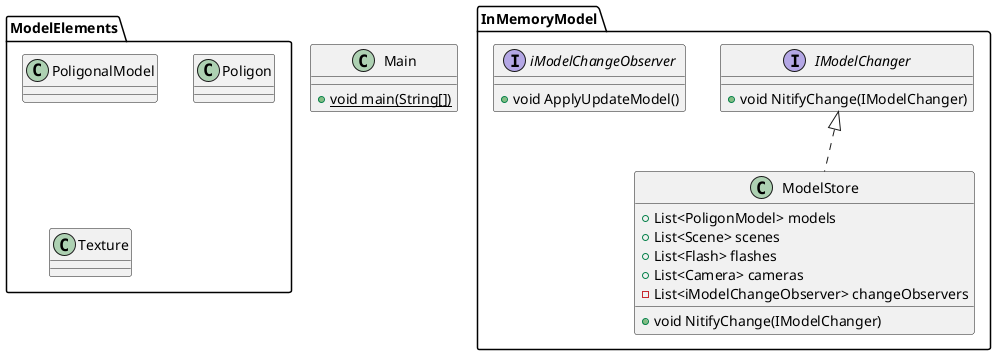 @startuml
class InMemoryModel.ModelStore {
+ List<PoligonModel> models
+ List<Scene> scenes
+ List<Flash> flashes
+ List<Camera> cameras
- List<iModelChangeObserver> changeObservers
+ void NitifyChange(IModelChanger)
}
interface InMemoryModel.IModelChanger {
+ void NitifyChange(IModelChanger)
}
class ModelElements.PoligonalModel {
}
interface InMemoryModel.iModelChangeObserver {
+ void ApplyUpdateModel()
}
class Main {
+ {static} void main(String[])
}
class ModelElements.Poligon {
}
class ModelElements.Texture {
}


InMemoryModel.IModelChanger <|.. InMemoryModel.ModelStore
@enduml